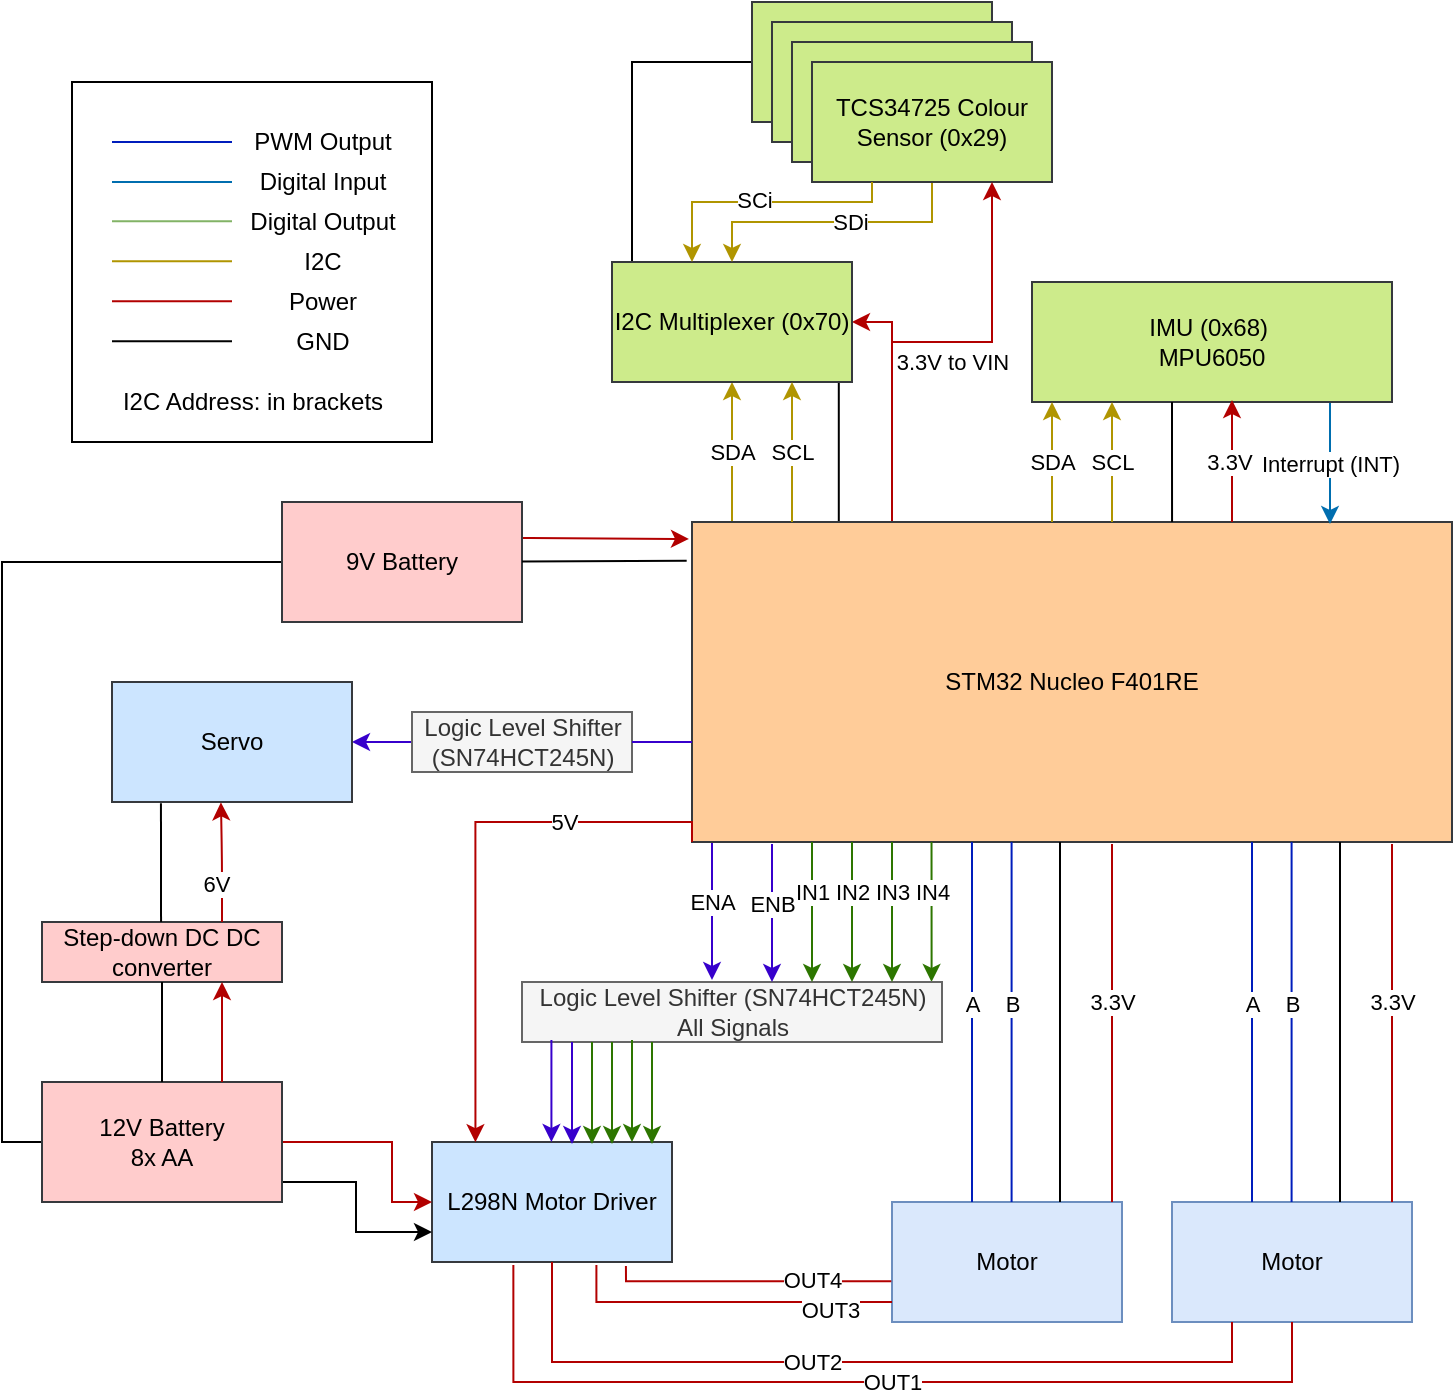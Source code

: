<mxfile version="14.9.6" type="device"><diagram id="vrNpxhOBOukaihI8gBGh" name="Page-1"><mxGraphModel dx="905" dy="805" grid="1" gridSize="10" guides="1" tooltips="1" connect="1" arrows="1" fold="1" page="1" pageScale="1" pageWidth="850" pageHeight="1100" math="0" shadow="0"><root><mxCell id="0"/><mxCell id="1" parent="0"/><mxCell id="IzD37fbPKxzPLaneYZUR-54" value="" style="rounded=0;whiteSpace=wrap;html=1;" parent="1" vertex="1"><mxGeometry x="130" y="240" width="180" height="180" as="geometry"/></mxCell><mxCell id="g9xkTk40jJ5ha4Rl7LRV-19" value="ENA" style="edgeStyle=orthogonalEdgeStyle;rounded=0;orthogonalLoop=1;jettySize=auto;html=1;fillColor=#6a00ff;strokeColor=#3700CC;" parent="1" source="OatvqvWwIHZUIBoUpNTg-1" edge="1"><mxGeometry x="-0.13" relative="1" as="geometry"><Array as="points"><mxPoint x="450" y="689"/></Array><mxPoint x="450" y="689" as="targetPoint"/><mxPoint as="offset"/></mxGeometry></mxCell><mxCell id="g9xkTk40jJ5ha4Rl7LRV-50" value="" style="edgeStyle=orthogonalEdgeStyle;rounded=0;orthogonalLoop=1;jettySize=auto;html=1;entryX=1;entryY=0.5;entryDx=0;entryDy=0;fillColor=#6a00ff;strokeColor=#3700CC;startArrow=none;" parent="1" source="g9xkTk40jJ5ha4Rl7LRV-61" target="OatvqvWwIHZUIBoUpNTg-11" edge="1"><mxGeometry relative="1" as="geometry"/></mxCell><mxCell id="g9xkTk40jJ5ha4Rl7LRV-62" value="3.3V to VIN" style="edgeStyle=orthogonalEdgeStyle;rounded=0;orthogonalLoop=1;jettySize=auto;html=1;entryX=1;entryY=0.5;entryDx=0;entryDy=0;fillColor=#e51400;strokeColor=#B20000;" parent="1" source="OatvqvWwIHZUIBoUpNTg-1" target="OatvqvWwIHZUIBoUpNTg-2" edge="1"><mxGeometry x="0.333" y="-30" relative="1" as="geometry"><Array as="points"><mxPoint x="540" y="360"/></Array><mxPoint as="offset"/></mxGeometry></mxCell><mxCell id="g9xkTk40jJ5ha4Rl7LRV-69" value="SDA" style="edgeStyle=orthogonalEdgeStyle;rounded=0;orthogonalLoop=1;jettySize=auto;html=1;fillColor=#e3c800;strokeColor=#B09500;" parent="1" source="OatvqvWwIHZUIBoUpNTg-1" target="OatvqvWwIHZUIBoUpNTg-2" edge="1"><mxGeometry relative="1" as="geometry"><Array as="points"><mxPoint x="460" y="430"/><mxPoint x="460" y="430"/></Array></mxGeometry></mxCell><mxCell id="g9xkTk40jJ5ha4Rl7LRV-71" value="" style="edgeStyle=orthogonalEdgeStyle;rounded=0;orthogonalLoop=1;jettySize=auto;html=1;entryX=0.945;entryY=1.005;entryDx=0;entryDy=0;entryPerimeter=0;endArrow=none;endFill=0;" parent="1" source="OatvqvWwIHZUIBoUpNTg-1" target="OatvqvWwIHZUIBoUpNTg-2" edge="1"><mxGeometry relative="1" as="geometry"><Array as="points"><mxPoint x="513" y="425"/></Array></mxGeometry></mxCell><mxCell id="OatvqvWwIHZUIBoUpNTg-1" value="STM32 Nucleo F401RE" style="rounded=0;whiteSpace=wrap;html=1;fillColor=#ffcc99;strokeColor=#36393d;" parent="1" vertex="1"><mxGeometry x="440" y="460" width="380" height="160" as="geometry"/></mxCell><mxCell id="g9xkTk40jJ5ha4Rl7LRV-73" style="edgeStyle=orthogonalEdgeStyle;rounded=0;orthogonalLoop=1;jettySize=auto;html=1;entryX=0;entryY=0.5;entryDx=0;entryDy=0;endArrow=none;endFill=0;" parent="1" source="OatvqvWwIHZUIBoUpNTg-2" target="OatvqvWwIHZUIBoUpNTg-3" edge="1"><mxGeometry relative="1" as="geometry"><Array as="points"><mxPoint x="410" y="230"/></Array></mxGeometry></mxCell><mxCell id="OatvqvWwIHZUIBoUpNTg-2" value="I2C Multiplexer (0x70)" style="rounded=0;whiteSpace=wrap;html=1;fillColor=#cdeb8b;strokeColor=#36393d;" parent="1" vertex="1"><mxGeometry x="400" y="330" width="120" height="60" as="geometry"/></mxCell><mxCell id="OatvqvWwIHZUIBoUpNTg-3" value="TCS34725 Colour Sensor" style="rounded=0;whiteSpace=wrap;html=1;fillColor=#cdeb8b;strokeColor=#36393d;" parent="1" vertex="1"><mxGeometry x="470" y="200" width="120" height="60" as="geometry"/></mxCell><mxCell id="OatvqvWwIHZUIBoUpNTg-4" value="TCS34725 Colour Sensor" style="rounded=0;whiteSpace=wrap;html=1;fillColor=#cdeb8b;strokeColor=#36393d;" parent="1" vertex="1"><mxGeometry x="480" y="210" width="120" height="60" as="geometry"/></mxCell><mxCell id="OatvqvWwIHZUIBoUpNTg-5" value="TCS34725 Colour Sensor" style="rounded=0;whiteSpace=wrap;html=1;fillColor=#cdeb8b;strokeColor=#36393d;" parent="1" vertex="1"><mxGeometry x="490" y="220" width="120" height="60" as="geometry"/></mxCell><mxCell id="g9xkTk40jJ5ha4Rl7LRV-64" style="edgeStyle=orthogonalEdgeStyle;rounded=0;orthogonalLoop=1;jettySize=auto;html=1;entryX=0.5;entryY=0;entryDx=0;entryDy=0;fillColor=#e3c800;strokeColor=#B09500;" parent="1" source="OatvqvWwIHZUIBoUpNTg-6" target="OatvqvWwIHZUIBoUpNTg-2" edge="1"><mxGeometry relative="1" as="geometry"/></mxCell><mxCell id="g9xkTk40jJ5ha4Rl7LRV-68" value="SDi" style="edgeLabel;html=1;align=center;verticalAlign=middle;resizable=0;points=[];" parent="g9xkTk40jJ5ha4Rl7LRV-64" vertex="1" connectable="0"><mxGeometry x="-0.131" relative="1" as="geometry"><mxPoint as="offset"/></mxGeometry></mxCell><mxCell id="OatvqvWwIHZUIBoUpNTg-6" value="TCS34725 Colour Sensor (0x29)" style="rounded=0;whiteSpace=wrap;html=1;fillColor=#cdeb8b;strokeColor=#36393d;" parent="1" vertex="1"><mxGeometry x="500" y="230" width="120" height="60" as="geometry"/></mxCell><mxCell id="OatvqvWwIHZUIBoUpNTg-7" value="L298N Motor Driver" style="rounded=0;whiteSpace=wrap;html=1;fillColor=#cce5ff;strokeColor=#36393d;" parent="1" vertex="1"><mxGeometry x="310" y="770" width="120" height="60" as="geometry"/></mxCell><mxCell id="OatvqvWwIHZUIBoUpNTg-8" value="Motor" style="rounded=0;whiteSpace=wrap;html=1;fillColor=#dae8fc;strokeColor=#6c8ebf;" parent="1" vertex="1"><mxGeometry x="680" y="800" width="120" height="60" as="geometry"/></mxCell><mxCell id="OatvqvWwIHZUIBoUpNTg-9" value="Motor" style="rounded=0;whiteSpace=wrap;html=1;fillColor=#dae8fc;strokeColor=#6c8ebf;" parent="1" vertex="1"><mxGeometry x="540" y="800" width="115" height="60" as="geometry"/></mxCell><mxCell id="g9xkTk40jJ5ha4Rl7LRV-83" value="Interrupt (INT)" style="edgeStyle=orthogonalEdgeStyle;rounded=0;orthogonalLoop=1;jettySize=auto;html=1;fillColor=#1ba1e2;strokeColor=#006EAF;" parent="1" source="OatvqvWwIHZUIBoUpNTg-10" edge="1"><mxGeometry relative="1" as="geometry"><Array as="points"><mxPoint x="759" y="410"/><mxPoint x="759" y="410"/></Array><mxPoint x="759" y="461" as="targetPoint"/></mxGeometry></mxCell><mxCell id="OatvqvWwIHZUIBoUpNTg-10" value="IMU (0x68)&amp;nbsp;&lt;br&gt;MPU6050" style="rounded=0;whiteSpace=wrap;html=1;fillColor=#cdeb8b;strokeColor=#36393d;" parent="1" vertex="1"><mxGeometry x="610" y="340" width="180" height="60" as="geometry"/></mxCell><mxCell id="OatvqvWwIHZUIBoUpNTg-11" value="Servo" style="rounded=0;whiteSpace=wrap;html=1;fillColor=#cce5ff;strokeColor=#36393d;" parent="1" vertex="1"><mxGeometry x="150" y="540" width="120" height="60" as="geometry"/></mxCell><mxCell id="g9xkTk40jJ5ha4Rl7LRV-3" value="" style="endArrow=none;html=1;rounded=0;edgeStyle=orthogonalEdgeStyle;entryX=0.685;entryY=1.024;entryDx=0;entryDy=0;entryPerimeter=0;fillColor=#e51400;strokeColor=#B20000;" parent="1" target="OatvqvWwIHZUIBoUpNTg-7" edge="1"><mxGeometry width="50" height="50" relative="1" as="geometry"><mxPoint x="540" y="850" as="sourcePoint"/><mxPoint x="600" y="720" as="targetPoint"/><Array as="points"><mxPoint x="392" y="850"/></Array></mxGeometry></mxCell><mxCell id="g9xkTk40jJ5ha4Rl7LRV-40" value="OUT3" style="edgeLabel;html=1;align=center;verticalAlign=middle;resizable=0;points=[];" parent="g9xkTk40jJ5ha4Rl7LRV-3" vertex="1" connectable="0"><mxGeometry x="-0.175" y="-1" relative="1" as="geometry"><mxPoint x="37" y="5" as="offset"/></mxGeometry></mxCell><mxCell id="g9xkTk40jJ5ha4Rl7LRV-4" value="" style="endArrow=none;html=1;rounded=0;edgeStyle=orthogonalEdgeStyle;exitX=-0.003;exitY=0.66;exitDx=0;exitDy=0;entryX=0.808;entryY=1.033;entryDx=0;entryDy=0;entryPerimeter=0;exitPerimeter=0;fillColor=#e51400;strokeColor=#B20000;" parent="1" source="OatvqvWwIHZUIBoUpNTg-9" target="OatvqvWwIHZUIBoUpNTg-7" edge="1"><mxGeometry width="50" height="50" relative="1" as="geometry"><mxPoint x="560" y="800" as="sourcePoint"/><mxPoint x="530" y="710" as="targetPoint"/><Array as="points"><mxPoint x="540" y="840"/><mxPoint x="407" y="840"/></Array></mxGeometry></mxCell><mxCell id="g9xkTk40jJ5ha4Rl7LRV-39" value="OUT4" style="edgeLabel;html=1;align=center;verticalAlign=middle;resizable=0;points=[];" parent="g9xkTk40jJ5ha4Rl7LRV-4" vertex="1" connectable="0"><mxGeometry x="-0.327" y="-1" relative="1" as="geometry"><mxPoint x="7" as="offset"/></mxGeometry></mxCell><mxCell id="g9xkTk40jJ5ha4Rl7LRV-8" value="" style="endArrow=none;html=1;rounded=0;edgeStyle=orthogonalEdgeStyle;exitX=0.5;exitY=0;exitDx=0;exitDy=0;entryX=0.5;entryY=1;entryDx=0;entryDy=0;fillColor=#0050ef;strokeColor=#001DBC;" parent="1" edge="1"><mxGeometry width="50" height="50" relative="1" as="geometry"><mxPoint x="739.8" y="800" as="sourcePoint"/><mxPoint x="739.8" y="620" as="targetPoint"/></mxGeometry></mxCell><mxCell id="g9xkTk40jJ5ha4Rl7LRV-25" value="B" style="edgeLabel;html=1;align=center;verticalAlign=middle;resizable=0;points=[];" parent="g9xkTk40jJ5ha4Rl7LRV-8" vertex="1" connectable="0"><mxGeometry x="0.328" y="2" relative="1" as="geometry"><mxPoint x="2" y="20" as="offset"/></mxGeometry></mxCell><mxCell id="g9xkTk40jJ5ha4Rl7LRV-9" value="" style="endArrow=none;html=1;rounded=0;edgeStyle=orthogonalEdgeStyle;" parent="1" source="OatvqvWwIHZUIBoUpNTg-8" edge="1"><mxGeometry width="50" height="50" relative="1" as="geometry"><mxPoint x="759.38" y="800" as="sourcePoint"/><mxPoint x="764" y="620" as="targetPoint"/><Array as="points"><mxPoint x="764" y="800"/></Array></mxGeometry></mxCell><mxCell id="g9xkTk40jJ5ha4Rl7LRV-10" value="3.3V" style="endArrow=none;html=1;rounded=0;edgeStyle=orthogonalEdgeStyle;fillColor=#e51400;strokeColor=#B20000;" parent="1" edge="1"><mxGeometry x="0.117" width="50" height="50" relative="1" as="geometry"><mxPoint x="790" y="800" as="sourcePoint"/><mxPoint x="790" y="621" as="targetPoint"/><Array as="points"><mxPoint x="790" y="621"/></Array><mxPoint as="offset"/></mxGeometry></mxCell><mxCell id="g9xkTk40jJ5ha4Rl7LRV-11" value="" style="endArrow=none;html=1;rounded=0;edgeStyle=orthogonalEdgeStyle;exitX=0.5;exitY=1;exitDx=0;exitDy=0;entryX=0.339;entryY=1.025;entryDx=0;entryDy=0;entryPerimeter=0;fillColor=#e51400;strokeColor=#B20000;" parent="1" source="OatvqvWwIHZUIBoUpNTg-8" target="OatvqvWwIHZUIBoUpNTg-7" edge="1"><mxGeometry width="50" height="50" relative="1" as="geometry"><mxPoint x="460" y="840" as="sourcePoint"/><mxPoint x="430" y="780" as="targetPoint"/><Array as="points"><mxPoint x="740" y="890"/><mxPoint x="351" y="890"/></Array></mxGeometry></mxCell><mxCell id="g9xkTk40jJ5ha4Rl7LRV-38" value="OUT1" style="edgeLabel;html=1;align=center;verticalAlign=middle;resizable=0;points=[];" parent="g9xkTk40jJ5ha4Rl7LRV-11" vertex="1" connectable="0"><mxGeometry x="0.603" y="1" relative="1" as="geometry"><mxPoint x="153" y="-1" as="offset"/></mxGeometry></mxCell><mxCell id="g9xkTk40jJ5ha4Rl7LRV-12" value="" style="endArrow=none;html=1;rounded=0;edgeStyle=orthogonalEdgeStyle;exitX=0.25;exitY=1;exitDx=0;exitDy=0;entryX=0.5;entryY=1;entryDx=0;entryDy=0;fillColor=#e51400;strokeColor=#B20000;" parent="1" source="OatvqvWwIHZUIBoUpNTg-8" target="OatvqvWwIHZUIBoUpNTg-7" edge="1"><mxGeometry width="50" height="50" relative="1" as="geometry"><mxPoint x="480" y="840" as="sourcePoint"/><mxPoint x="430" y="750" as="targetPoint"/><Array as="points"><mxPoint x="710" y="880"/><mxPoint x="370" y="880"/></Array></mxGeometry></mxCell><mxCell id="g9xkTk40jJ5ha4Rl7LRV-37" value="OUT2" style="edgeLabel;html=1;align=center;verticalAlign=middle;resizable=0;points=[];" parent="g9xkTk40jJ5ha4Rl7LRV-12" vertex="1" connectable="0"><mxGeometry x="0.532" relative="1" as="geometry"><mxPoint x="84" as="offset"/></mxGeometry></mxCell><mxCell id="g9xkTk40jJ5ha4Rl7LRV-14" style="edgeStyle=orthogonalEdgeStyle;rounded=0;orthogonalLoop=1;jettySize=auto;html=1;exitX=1;exitY=0.5;exitDx=0;exitDy=0;fillColor=#e51400;strokeColor=#B20000;" parent="1" source="g9xkTk40jJ5ha4Rl7LRV-13" target="OatvqvWwIHZUIBoUpNTg-7" edge="1"><mxGeometry relative="1" as="geometry"><Array as="points"><mxPoint x="290" y="770"/><mxPoint x="290" y="800"/></Array></mxGeometry></mxCell><mxCell id="g9xkTk40jJ5ha4Rl7LRV-16" style="edgeStyle=orthogonalEdgeStyle;rounded=0;orthogonalLoop=1;jettySize=auto;html=1;exitX=1;exitY=0.75;exitDx=0;exitDy=0;entryX=0;entryY=0.75;entryDx=0;entryDy=0;" parent="1" source="g9xkTk40jJ5ha4Rl7LRV-13" target="OatvqvWwIHZUIBoUpNTg-7" edge="1"><mxGeometry relative="1" as="geometry"><Array as="points"><mxPoint x="235" y="790"/><mxPoint x="272" y="790"/><mxPoint x="272" y="815"/></Array></mxGeometry></mxCell><mxCell id="IzD37fbPKxzPLaneYZUR-52" style="edgeStyle=orthogonalEdgeStyle;rounded=0;orthogonalLoop=1;jettySize=auto;html=1;exitX=0;exitY=0.5;exitDx=0;exitDy=0;endArrow=none;endFill=0;entryX=0;entryY=0.5;entryDx=0;entryDy=0;" parent="1" source="g9xkTk40jJ5ha4Rl7LRV-13" target="g9xkTk40jJ5ha4Rl7LRV-51" edge="1"><mxGeometry relative="1" as="geometry"><mxPoint x="180" y="460" as="targetPoint"/><Array as="points"><mxPoint x="95" y="770"/><mxPoint x="95" y="480"/></Array></mxGeometry></mxCell><mxCell id="g9xkTk40jJ5ha4Rl7LRV-13" value="12V Battery&lt;br&gt;8x AA" style="rounded=0;whiteSpace=wrap;html=1;fillColor=#ffcccc;strokeColor=#36393d;" parent="1" vertex="1"><mxGeometry x="115" y="740" width="120" height="60" as="geometry"/></mxCell><mxCell id="g9xkTk40jJ5ha4Rl7LRV-35" style="edgeStyle=orthogonalEdgeStyle;rounded=0;orthogonalLoop=1;jettySize=auto;html=1;fillColor=#60a917;strokeColor=#2D7600;" parent="1" edge="1"><mxGeometry relative="1" as="geometry"><mxPoint x="559.76" y="620" as="sourcePoint"/><mxPoint x="559.76" y="690" as="targetPoint"/><Array as="points"><mxPoint x="559.76" y="680"/></Array></mxGeometry></mxCell><mxCell id="g9xkTk40jJ5ha4Rl7LRV-36" value="IN4" style="edgeLabel;html=1;align=center;verticalAlign=middle;resizable=0;points=[];" parent="g9xkTk40jJ5ha4Rl7LRV-35" vertex="1" connectable="0"><mxGeometry x="-0.467" relative="1" as="geometry"><mxPoint y="6" as="offset"/></mxGeometry></mxCell><mxCell id="g9xkTk40jJ5ha4Rl7LRV-45" style="edgeStyle=orthogonalEdgeStyle;rounded=0;orthogonalLoop=1;jettySize=auto;html=1;exitX=0;exitY=1;exitDx=0;exitDy=0;entryX=0.181;entryY=0.002;entryDx=0;entryDy=0;fillColor=#e51400;strokeColor=#B20000;entryPerimeter=0;" parent="1" source="OatvqvWwIHZUIBoUpNTg-1" target="OatvqvWwIHZUIBoUpNTg-7" edge="1"><mxGeometry relative="1" as="geometry"><mxPoint x="416.95" y="620.0" as="sourcePoint"/><mxPoint x="402.99" y="681.12" as="targetPoint"/><Array as="points"><mxPoint x="440" y="610"/><mxPoint x="332" y="610"/></Array></mxGeometry></mxCell><mxCell id="g9xkTk40jJ5ha4Rl7LRV-46" value="5V" style="edgeLabel;html=1;align=center;verticalAlign=middle;resizable=0;points=[];" parent="g9xkTk40jJ5ha4Rl7LRV-45" vertex="1" connectable="0"><mxGeometry x="-0.255" relative="1" as="geometry"><mxPoint x="29" as="offset"/></mxGeometry></mxCell><mxCell id="g9xkTk40jJ5ha4Rl7LRV-52" value="" style="edgeStyle=orthogonalEdgeStyle;rounded=0;orthogonalLoop=1;jettySize=auto;html=1;entryX=-0.004;entryY=0.053;entryDx=0;entryDy=0;fillColor=#e51400;strokeColor=#B20000;exitX=0.992;exitY=0.122;exitDx=0;exitDy=0;exitPerimeter=0;entryPerimeter=0;" parent="1" source="g9xkTk40jJ5ha4Rl7LRV-51" target="OatvqvWwIHZUIBoUpNTg-1" edge="1"><mxGeometry x="0.296" relative="1" as="geometry"><Array as="points"><mxPoint x="359" y="468"/><mxPoint x="438" y="468"/></Array><mxPoint as="offset"/></mxGeometry></mxCell><mxCell id="g9xkTk40jJ5ha4Rl7LRV-51" value="9V Battery" style="rounded=0;whiteSpace=wrap;html=1;fillColor=#ffcccc;strokeColor=#36393d;" parent="1" vertex="1"><mxGeometry x="235" y="450" width="120" height="60" as="geometry"/></mxCell><mxCell id="g9xkTk40jJ5ha4Rl7LRV-65" style="edgeStyle=orthogonalEdgeStyle;rounded=0;orthogonalLoop=1;jettySize=auto;html=1;exitX=0.25;exitY=1;exitDx=0;exitDy=0;fillColor=#e3c800;strokeColor=#B09500;" parent="1" source="OatvqvWwIHZUIBoUpNTg-6" edge="1"><mxGeometry relative="1" as="geometry"><mxPoint x="540" y="300" as="sourcePoint"/><mxPoint x="440" y="330" as="targetPoint"/><Array as="points"><mxPoint x="530" y="300"/><mxPoint x="440" y="300"/></Array></mxGeometry></mxCell><mxCell id="g9xkTk40jJ5ha4Rl7LRV-67" value="SCi" style="edgeLabel;html=1;align=center;verticalAlign=middle;resizable=0;points=[];" parent="g9xkTk40jJ5ha4Rl7LRV-65" vertex="1" connectable="0"><mxGeometry x="0.059" y="-1" relative="1" as="geometry"><mxPoint as="offset"/></mxGeometry></mxCell><mxCell id="g9xkTk40jJ5ha4Rl7LRV-70" value="SCL" style="edgeStyle=orthogonalEdgeStyle;rounded=0;orthogonalLoop=1;jettySize=auto;html=1;fillColor=#e3c800;strokeColor=#B09500;" parent="1" edge="1"><mxGeometry relative="1" as="geometry"><mxPoint x="490" y="460" as="sourcePoint"/><mxPoint x="490" y="390" as="targetPoint"/><Array as="points"><mxPoint x="490" y="430"/><mxPoint x="490" y="430"/></Array></mxGeometry></mxCell><mxCell id="g9xkTk40jJ5ha4Rl7LRV-72" value="" style="edgeStyle=orthogonalEdgeStyle;rounded=0;orthogonalLoop=1;jettySize=auto;html=1;entryX=0.75;entryY=1;entryDx=0;entryDy=0;fillColor=#e51400;strokeColor=#B20000;" parent="1" target="OatvqvWwIHZUIBoUpNTg-6" edge="1"><mxGeometry x="-0.077" y="20" relative="1" as="geometry"><mxPoint x="540" y="370" as="sourcePoint"/><mxPoint x="550" y="280" as="targetPoint"/><Array as="points"><mxPoint x="590" y="370"/></Array><mxPoint as="offset"/></mxGeometry></mxCell><mxCell id="g9xkTk40jJ5ha4Rl7LRV-79" value="SDA" style="edgeStyle=orthogonalEdgeStyle;rounded=0;orthogonalLoop=1;jettySize=auto;html=1;fillColor=#e3c800;strokeColor=#B09500;" parent="1" edge="1"><mxGeometry relative="1" as="geometry"><mxPoint x="620" y="460" as="sourcePoint"/><mxPoint x="620" y="400" as="targetPoint"/><Array as="points"><mxPoint x="620" y="430"/><mxPoint x="620" y="430"/></Array></mxGeometry></mxCell><mxCell id="g9xkTk40jJ5ha4Rl7LRV-80" value="SCL" style="edgeStyle=orthogonalEdgeStyle;rounded=0;orthogonalLoop=1;jettySize=auto;html=1;fillColor=#e3c800;strokeColor=#B09500;" parent="1" edge="1"><mxGeometry relative="1" as="geometry"><mxPoint x="650" y="460" as="sourcePoint"/><mxPoint x="650" y="400" as="targetPoint"/><Array as="points"><mxPoint x="650" y="430"/><mxPoint x="650" y="430"/></Array></mxGeometry></mxCell><mxCell id="g9xkTk40jJ5ha4Rl7LRV-81" value="" style="edgeStyle=orthogonalEdgeStyle;rounded=0;orthogonalLoop=1;jettySize=auto;html=1;endArrow=none;endFill=0;" parent="1" edge="1"><mxGeometry relative="1" as="geometry"><mxPoint x="680.029" y="460" as="sourcePoint"/><mxPoint x="680" y="400" as="targetPoint"/><Array as="points"><mxPoint x="679.6" y="425"/></Array></mxGeometry></mxCell><mxCell id="g9xkTk40jJ5ha4Rl7LRV-82" value="3.3V&amp;nbsp;" style="edgeStyle=orthogonalEdgeStyle;rounded=0;orthogonalLoop=1;jettySize=auto;html=1;fillColor=#e51400;strokeColor=#B20000;" parent="1" edge="1"><mxGeometry x="-0.016" relative="1" as="geometry"><mxPoint x="710" y="460" as="sourcePoint"/><mxPoint x="710" y="399" as="targetPoint"/><Array as="points"><mxPoint x="710" y="399"/></Array><mxPoint as="offset"/></mxGeometry></mxCell><mxCell id="tzP9EwMo513xm4mOMln4-2" value="Logic Level Shifter (SN74HCT245N)&lt;br&gt;All Signals" style="text;html=1;align=center;verticalAlign=middle;resizable=0;points=[];autosize=1;fillColor=#f5f5f5;strokeColor=#666666;fontColor=#333333;" parent="1" vertex="1"><mxGeometry x="355" y="690" width="210" height="30" as="geometry"/></mxCell><mxCell id="tzP9EwMo513xm4mOMln4-7" value="Step-down DC DC converter" style="rounded=0;whiteSpace=wrap;html=1;fillColor=#ffcccc;strokeColor=#36393d;" parent="1" vertex="1"><mxGeometry x="115" y="660" width="120" height="30" as="geometry"/></mxCell><mxCell id="IzD37fbPKxzPLaneYZUR-1" value="" style="endArrow=none;html=1;rounded=0;edgeStyle=orthogonalEdgeStyle;exitX=0.5;exitY=0;exitDx=0;exitDy=0;entryX=0.5;entryY=1;entryDx=0;entryDy=0;fillColor=#0050ef;strokeColor=#001DBC;" parent="1" edge="1"><mxGeometry width="50" height="50" relative="1" as="geometry"><mxPoint x="720" y="800" as="sourcePoint"/><mxPoint x="720" y="620" as="targetPoint"/></mxGeometry></mxCell><mxCell id="IzD37fbPKxzPLaneYZUR-2" value="A" style="edgeLabel;html=1;align=center;verticalAlign=middle;resizable=0;points=[];" parent="IzD37fbPKxzPLaneYZUR-1" vertex="1" connectable="0"><mxGeometry x="0.328" y="2" relative="1" as="geometry"><mxPoint x="2" y="20" as="offset"/></mxGeometry></mxCell><mxCell id="IzD37fbPKxzPLaneYZUR-3" value="" style="endArrow=none;html=1;rounded=0;edgeStyle=orthogonalEdgeStyle;exitX=0.5;exitY=0;exitDx=0;exitDy=0;entryX=0.5;entryY=1;entryDx=0;entryDy=0;fillColor=#0050ef;strokeColor=#001DBC;" parent="1" edge="1"><mxGeometry width="50" height="50" relative="1" as="geometry"><mxPoint x="599.8" y="800" as="sourcePoint"/><mxPoint x="599.8" y="620" as="targetPoint"/></mxGeometry></mxCell><mxCell id="IzD37fbPKxzPLaneYZUR-4" value="B" style="edgeLabel;html=1;align=center;verticalAlign=middle;resizable=0;points=[];" parent="IzD37fbPKxzPLaneYZUR-3" vertex="1" connectable="0"><mxGeometry x="0.328" y="2" relative="1" as="geometry"><mxPoint x="2" y="20" as="offset"/></mxGeometry></mxCell><mxCell id="IzD37fbPKxzPLaneYZUR-5" value="" style="endArrow=none;html=1;rounded=0;edgeStyle=orthogonalEdgeStyle;" parent="1" edge="1"><mxGeometry width="50" height="50" relative="1" as="geometry"><mxPoint x="624" y="800" as="sourcePoint"/><mxPoint x="624" y="620" as="targetPoint"/><Array as="points"><mxPoint x="624" y="800"/></Array></mxGeometry></mxCell><mxCell id="IzD37fbPKxzPLaneYZUR-7" value="3.3V" style="endArrow=none;html=1;rounded=0;edgeStyle=orthogonalEdgeStyle;fillColor=#e51400;strokeColor=#B20000;" parent="1" edge="1"><mxGeometry x="0.117" width="50" height="50" relative="1" as="geometry"><mxPoint x="650" y="800" as="sourcePoint"/><mxPoint x="650" y="621" as="targetPoint"/><Array as="points"><mxPoint x="650" y="700"/><mxPoint x="650" y="700"/></Array><mxPoint as="offset"/></mxGeometry></mxCell><mxCell id="IzD37fbPKxzPLaneYZUR-8" value="" style="endArrow=none;html=1;rounded=0;edgeStyle=orthogonalEdgeStyle;exitX=0.5;exitY=0;exitDx=0;exitDy=0;entryX=0.5;entryY=1;entryDx=0;entryDy=0;fillColor=#0050ef;strokeColor=#001DBC;" parent="1" edge="1"><mxGeometry width="50" height="50" relative="1" as="geometry"><mxPoint x="580" y="800" as="sourcePoint"/><mxPoint x="580" y="620" as="targetPoint"/></mxGeometry></mxCell><mxCell id="IzD37fbPKxzPLaneYZUR-9" value="A" style="edgeLabel;html=1;align=center;verticalAlign=middle;resizable=0;points=[];" parent="IzD37fbPKxzPLaneYZUR-8" vertex="1" connectable="0"><mxGeometry x="0.328" y="2" relative="1" as="geometry"><mxPoint x="2" y="20" as="offset"/></mxGeometry></mxCell><mxCell id="IzD37fbPKxzPLaneYZUR-11" value="ENB" style="edgeStyle=orthogonalEdgeStyle;rounded=0;orthogonalLoop=1;jettySize=auto;html=1;fillColor=#6a00ff;strokeColor=#3700CC;" parent="1" edge="1"><mxGeometry x="-0.13" relative="1" as="geometry"><Array as="points"><mxPoint x="480" y="690"/></Array><mxPoint x="480" y="621" as="sourcePoint"/><mxPoint x="480" y="690" as="targetPoint"/><mxPoint as="offset"/></mxGeometry></mxCell><mxCell id="IzD37fbPKxzPLaneYZUR-12" style="edgeStyle=orthogonalEdgeStyle;rounded=0;orthogonalLoop=1;jettySize=auto;html=1;fillColor=#60a917;strokeColor=#2D7600;" parent="1" edge="1"><mxGeometry relative="1" as="geometry"><mxPoint x="540" y="620" as="sourcePoint"/><mxPoint x="540" y="690" as="targetPoint"/><Array as="points"><mxPoint x="540" y="680"/></Array></mxGeometry></mxCell><mxCell id="IzD37fbPKxzPLaneYZUR-13" value="IN3" style="edgeLabel;html=1;align=center;verticalAlign=middle;resizable=0;points=[];" parent="IzD37fbPKxzPLaneYZUR-12" vertex="1" connectable="0"><mxGeometry x="-0.467" relative="1" as="geometry"><mxPoint y="6" as="offset"/></mxGeometry></mxCell><mxCell id="IzD37fbPKxzPLaneYZUR-14" style="edgeStyle=orthogonalEdgeStyle;rounded=0;orthogonalLoop=1;jettySize=auto;html=1;fillColor=#60a917;strokeColor=#2D7600;" parent="1" edge="1"><mxGeometry relative="1" as="geometry"><mxPoint x="520" y="620" as="sourcePoint"/><mxPoint x="520" y="690" as="targetPoint"/><Array as="points"><mxPoint x="520" y="680"/></Array></mxGeometry></mxCell><mxCell id="IzD37fbPKxzPLaneYZUR-15" value="IN2" style="edgeLabel;html=1;align=center;verticalAlign=middle;resizable=0;points=[];" parent="IzD37fbPKxzPLaneYZUR-14" vertex="1" connectable="0"><mxGeometry x="-0.467" relative="1" as="geometry"><mxPoint y="6" as="offset"/></mxGeometry></mxCell><mxCell id="IzD37fbPKxzPLaneYZUR-16" style="edgeStyle=orthogonalEdgeStyle;rounded=0;orthogonalLoop=1;jettySize=auto;html=1;fillColor=#60a917;strokeColor=#2D7600;" parent="1" edge="1"><mxGeometry relative="1" as="geometry"><mxPoint x="500" y="620" as="sourcePoint"/><mxPoint x="500" y="690" as="targetPoint"/><Array as="points"><mxPoint x="500" y="680"/></Array></mxGeometry></mxCell><mxCell id="IzD37fbPKxzPLaneYZUR-17" value="IN1" style="edgeLabel;html=1;align=center;verticalAlign=middle;resizable=0;points=[];" parent="IzD37fbPKxzPLaneYZUR-16" vertex="1" connectable="0"><mxGeometry x="-0.467" relative="1" as="geometry"><mxPoint y="6" as="offset"/></mxGeometry></mxCell><mxCell id="IzD37fbPKxzPLaneYZUR-19" value="" style="endArrow=classic;html=1;entryX=0.5;entryY=0;entryDx=0;entryDy=0;fillColor=#6a00ff;strokeColor=#3700CC;" parent="1" edge="1"><mxGeometry relative="1" as="geometry"><mxPoint x="369.71" y="719" as="sourcePoint"/><mxPoint x="369.71" y="770" as="targetPoint"/></mxGeometry></mxCell><mxCell id="IzD37fbPKxzPLaneYZUR-21" value="" style="endArrow=classic;html=1;entryX=0.5;entryY=0;entryDx=0;entryDy=0;fillColor=#60a917;strokeColor=#2D7600;" parent="1" edge="1"><mxGeometry relative="1" as="geometry"><mxPoint x="390.0" y="720" as="sourcePoint"/><mxPoint x="390.0" y="771" as="targetPoint"/></mxGeometry></mxCell><mxCell id="IzD37fbPKxzPLaneYZUR-22" value="" style="endArrow=classic;html=1;entryX=0.5;entryY=0;entryDx=0;entryDy=0;fillColor=#60a917;strokeColor=#2D7600;" parent="1" edge="1"><mxGeometry relative="1" as="geometry"><mxPoint x="400.0" y="720" as="sourcePoint"/><mxPoint x="400.0" y="771" as="targetPoint"/></mxGeometry></mxCell><mxCell id="IzD37fbPKxzPLaneYZUR-23" value="" style="endArrow=classic;html=1;entryX=0.5;entryY=0;entryDx=0;entryDy=0;fillColor=#60a917;strokeColor=#2D7600;" parent="1" edge="1"><mxGeometry relative="1" as="geometry"><mxPoint x="410.0" y="719" as="sourcePoint"/><mxPoint x="410.0" y="770" as="targetPoint"/></mxGeometry></mxCell><mxCell id="IzD37fbPKxzPLaneYZUR-24" value="" style="endArrow=classic;html=1;entryX=0.5;entryY=0;entryDx=0;entryDy=0;fillColor=#60a917;strokeColor=#2D7600;" parent="1" edge="1"><mxGeometry relative="1" as="geometry"><mxPoint x="420.0" y="720" as="sourcePoint"/><mxPoint x="420.0" y="771" as="targetPoint"/></mxGeometry></mxCell><mxCell id="IzD37fbPKxzPLaneYZUR-25" value="" style="endArrow=classic;html=1;entryX=0.5;entryY=0;entryDx=0;entryDy=0;fillColor=#6a00ff;strokeColor=#3700CC;" parent="1" edge="1"><mxGeometry relative="1" as="geometry"><mxPoint x="380.0" y="720" as="sourcePoint"/><mxPoint x="380.0" y="771" as="targetPoint"/></mxGeometry></mxCell><mxCell id="IzD37fbPKxzPLaneYZUR-26" value="" style="endArrow=none;html=1;fillColor=#1ba1e2;strokeColor=#006EAF;" parent="1" edge="1"><mxGeometry width="50" height="50" relative="1" as="geometry"><mxPoint x="150" y="290" as="sourcePoint"/><mxPoint x="210" y="290" as="targetPoint"/></mxGeometry></mxCell><mxCell id="IzD37fbPKxzPLaneYZUR-27" value="Digital Input" style="text;html=1;align=center;verticalAlign=middle;resizable=0;points=[];autosize=1;strokeColor=none;" parent="1" vertex="1"><mxGeometry x="215" y="280" width="80" height="20" as="geometry"/></mxCell><mxCell id="IzD37fbPKxzPLaneYZUR-28" value="Digital Output" style="text;html=1;align=center;verticalAlign=middle;resizable=0;points=[];autosize=1;strokeColor=none;" parent="1" vertex="1"><mxGeometry x="210" y="300" width="90" height="20" as="geometry"/></mxCell><mxCell id="IzD37fbPKxzPLaneYZUR-30" value="I2C" style="text;html=1;align=center;verticalAlign=middle;resizable=0;points=[];autosize=1;strokeColor=none;" parent="1" vertex="1"><mxGeometry x="240" y="320" width="30" height="20" as="geometry"/></mxCell><mxCell id="IzD37fbPKxzPLaneYZUR-31" value="Power" style="text;html=1;align=center;verticalAlign=middle;resizable=0;points=[];autosize=1;strokeColor=none;" parent="1" vertex="1"><mxGeometry x="230" y="340" width="50" height="20" as="geometry"/></mxCell><mxCell id="IzD37fbPKxzPLaneYZUR-32" value="GND" style="text;html=1;align=center;verticalAlign=middle;resizable=0;points=[];autosize=1;strokeColor=none;" parent="1" vertex="1"><mxGeometry x="235" y="360" width="40" height="20" as="geometry"/></mxCell><mxCell id="IzD37fbPKxzPLaneYZUR-33" value="" style="endArrow=none;html=1;fillColor=#d5e8d4;strokeColor=#82b366;" parent="1" edge="1"><mxGeometry width="50" height="50" relative="1" as="geometry"><mxPoint x="150" y="309.66" as="sourcePoint"/><mxPoint x="210" y="309.66" as="targetPoint"/></mxGeometry></mxCell><mxCell id="IzD37fbPKxzPLaneYZUR-34" value="" style="endArrow=none;html=1;fillColor=#e3c800;strokeColor=#B09500;" parent="1" edge="1"><mxGeometry width="50" height="50" relative="1" as="geometry"><mxPoint x="150" y="329.66" as="sourcePoint"/><mxPoint x="210" y="329.66" as="targetPoint"/></mxGeometry></mxCell><mxCell id="IzD37fbPKxzPLaneYZUR-35" value="" style="endArrow=none;html=1;fillColor=#e51400;strokeColor=#B20000;" parent="1" edge="1"><mxGeometry width="50" height="50" relative="1" as="geometry"><mxPoint x="150" y="349.66" as="sourcePoint"/><mxPoint x="210" y="349.66" as="targetPoint"/></mxGeometry></mxCell><mxCell id="IzD37fbPKxzPLaneYZUR-36" value="" style="endArrow=none;html=1;" parent="1" edge="1"><mxGeometry width="50" height="50" relative="1" as="geometry"><mxPoint x="150" y="369.66" as="sourcePoint"/><mxPoint x="210" y="369.66" as="targetPoint"/></mxGeometry></mxCell><mxCell id="IzD37fbPKxzPLaneYZUR-37" value="PWM Output" style="text;html=1;align=center;verticalAlign=middle;resizable=0;points=[];autosize=1;strokeColor=none;" parent="1" vertex="1"><mxGeometry x="215" y="260" width="80" height="20" as="geometry"/></mxCell><mxCell id="IzD37fbPKxzPLaneYZUR-38" value="" style="endArrow=none;html=1;fillColor=#0050ef;strokeColor=#001DBC;" parent="1" edge="1"><mxGeometry width="50" height="50" relative="1" as="geometry"><mxPoint x="150" y="270" as="sourcePoint"/><mxPoint x="210" y="270" as="targetPoint"/></mxGeometry></mxCell><mxCell id="IzD37fbPKxzPLaneYZUR-41" value="I2C Address: in brackets" style="text;html=1;align=center;verticalAlign=middle;resizable=0;points=[];autosize=1;strokeColor=none;" parent="1" vertex="1"><mxGeometry x="145" y="390" width="150" height="20" as="geometry"/></mxCell><mxCell id="g9xkTk40jJ5ha4Rl7LRV-61" value="Logic Level Shifter &lt;br&gt;(SN74HCT245N)" style="text;html=1;align=center;verticalAlign=middle;resizable=0;points=[];autosize=1;fillColor=#f5f5f5;strokeColor=#666666;fontColor=#333333;" parent="1" vertex="1"><mxGeometry x="300" y="555" width="110" height="30" as="geometry"/></mxCell><mxCell id="IzD37fbPKxzPLaneYZUR-42" value="" style="edgeStyle=orthogonalEdgeStyle;rounded=0;orthogonalLoop=1;jettySize=auto;html=1;entryX=1;entryY=0.5;entryDx=0;entryDy=0;fillColor=#6a00ff;strokeColor=#3700CC;endArrow=none;" parent="1" source="OatvqvWwIHZUIBoUpNTg-1" target="g9xkTk40jJ5ha4Rl7LRV-61" edge="1"><mxGeometry relative="1" as="geometry"><mxPoint x="440" y="540" as="sourcePoint"/><mxPoint x="270" y="540" as="targetPoint"/><Array as="points"><mxPoint x="430" y="570"/><mxPoint x="430" y="570"/></Array></mxGeometry></mxCell><mxCell id="IzD37fbPKxzPLaneYZUR-43" value="" style="endArrow=classic;html=1;exitX=0.75;exitY=0;exitDx=0;exitDy=0;entryX=0.75;entryY=1;entryDx=0;entryDy=0;fillColor=#e51400;strokeColor=#B20000;" parent="1" source="g9xkTk40jJ5ha4Rl7LRV-13" target="tzP9EwMo513xm4mOMln4-7" edge="1"><mxGeometry width="50" height="50" relative="1" as="geometry"><mxPoint x="210" y="670" as="sourcePoint"/><mxPoint x="260" y="620" as="targetPoint"/></mxGeometry></mxCell><mxCell id="IzD37fbPKxzPLaneYZUR-44" value="" style="endArrow=classic;html=1;exitX=0.75;exitY=0;exitDx=0;exitDy=0;entryX=0.454;entryY=1.003;entryDx=0;entryDy=0;entryPerimeter=0;fillColor=#e51400;strokeColor=#B20000;" parent="1" source="tzP9EwMo513xm4mOMln4-7" target="OatvqvWwIHZUIBoUpNTg-11" edge="1"><mxGeometry width="50" height="50" relative="1" as="geometry"><mxPoint x="194.76" y="650" as="sourcePoint"/><mxPoint x="210" y="600" as="targetPoint"/><Array as="points"><mxPoint x="205" y="630"/></Array></mxGeometry></mxCell><mxCell id="IzD37fbPKxzPLaneYZUR-45" value="6V" style="edgeLabel;html=1;align=center;verticalAlign=middle;resizable=0;points=[];" parent="IzD37fbPKxzPLaneYZUR-44" vertex="1" connectable="0"><mxGeometry x="0.795" y="3" relative="1" as="geometry"><mxPoint y="34" as="offset"/></mxGeometry></mxCell><mxCell id="IzD37fbPKxzPLaneYZUR-46" value="" style="endArrow=none;html=1;exitX=0.5;exitY=0;exitDx=0;exitDy=0;entryX=0.5;entryY=1;entryDx=0;entryDy=0;" parent="1" source="g9xkTk40jJ5ha4Rl7LRV-13" target="tzP9EwMo513xm4mOMln4-7" edge="1"><mxGeometry width="50" height="50" relative="1" as="geometry"><mxPoint x="150" y="740" as="sourcePoint"/><mxPoint x="200" y="690" as="targetPoint"/></mxGeometry></mxCell><mxCell id="IzD37fbPKxzPLaneYZUR-47" value="" style="endArrow=none;html=1;exitX=0.5;exitY=0;exitDx=0;exitDy=0;entryX=0.204;entryY=1.011;entryDx=0;entryDy=0;entryPerimeter=0;" parent="1" target="OatvqvWwIHZUIBoUpNTg-11" edge="1"><mxGeometry width="50" height="50" relative="1" as="geometry"><mxPoint x="174.52" y="660" as="sourcePoint"/><mxPoint x="174.52" y="610" as="targetPoint"/></mxGeometry></mxCell><mxCell id="IzD37fbPKxzPLaneYZUR-53" value="" style="endArrow=none;html=1;entryX=-0.007;entryY=0.121;entryDx=0;entryDy=0;entryPerimeter=0;" parent="1" source="g9xkTk40jJ5ha4Rl7LRV-51" target="OatvqvWwIHZUIBoUpNTg-1" edge="1"><mxGeometry width="50" height="50" relative="1" as="geometry"><mxPoint x="380" y="530" as="sourcePoint"/><mxPoint x="430" y="480" as="targetPoint"/></mxGeometry></mxCell></root></mxGraphModel></diagram></mxfile>